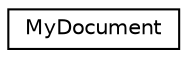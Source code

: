digraph "Graphical Class Hierarchy"
{
  edge [fontname="Helvetica",fontsize="10",labelfontname="Helvetica",labelfontsize="10"];
  node [fontname="Helvetica",fontsize="10",shape=record];
  rankdir="LR";
  Node0 [label="MyDocument",height=0.2,width=0.4,color="black", fillcolor="white", style="filled",URL="$structMyDocument.html"];
}
